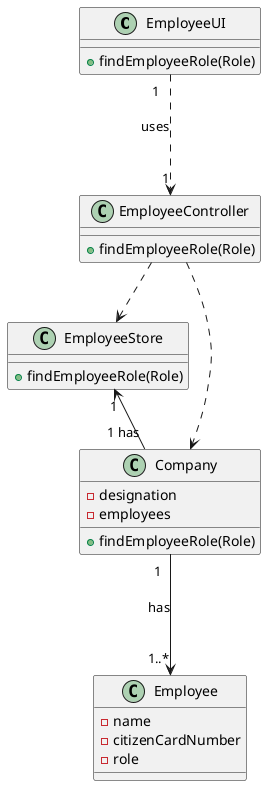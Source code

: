 @startuml
'https://plantuml.com/class-diagram

class EmployeeUI{
+findEmployeeRole(Role)
}

class EmployeeController{
+findEmployeeRole(Role)
}

class Company{
-designation
-employees
+findEmployeeRole(Role)
}

class EmployeeStore{
+findEmployeeRole(Role)
}

class Employee{
-name
-citizenCardNumber
-role
}

EmployeeUI "1\n\nuses"...> "1"EmployeeController
EmployeeController ..> Company
Company "1\n\n has"---> "1..*"Employee
Company "\n1 has" -up-> "1" EmployeeStore
EmployeeController ..> EmployeeStore

@enduml